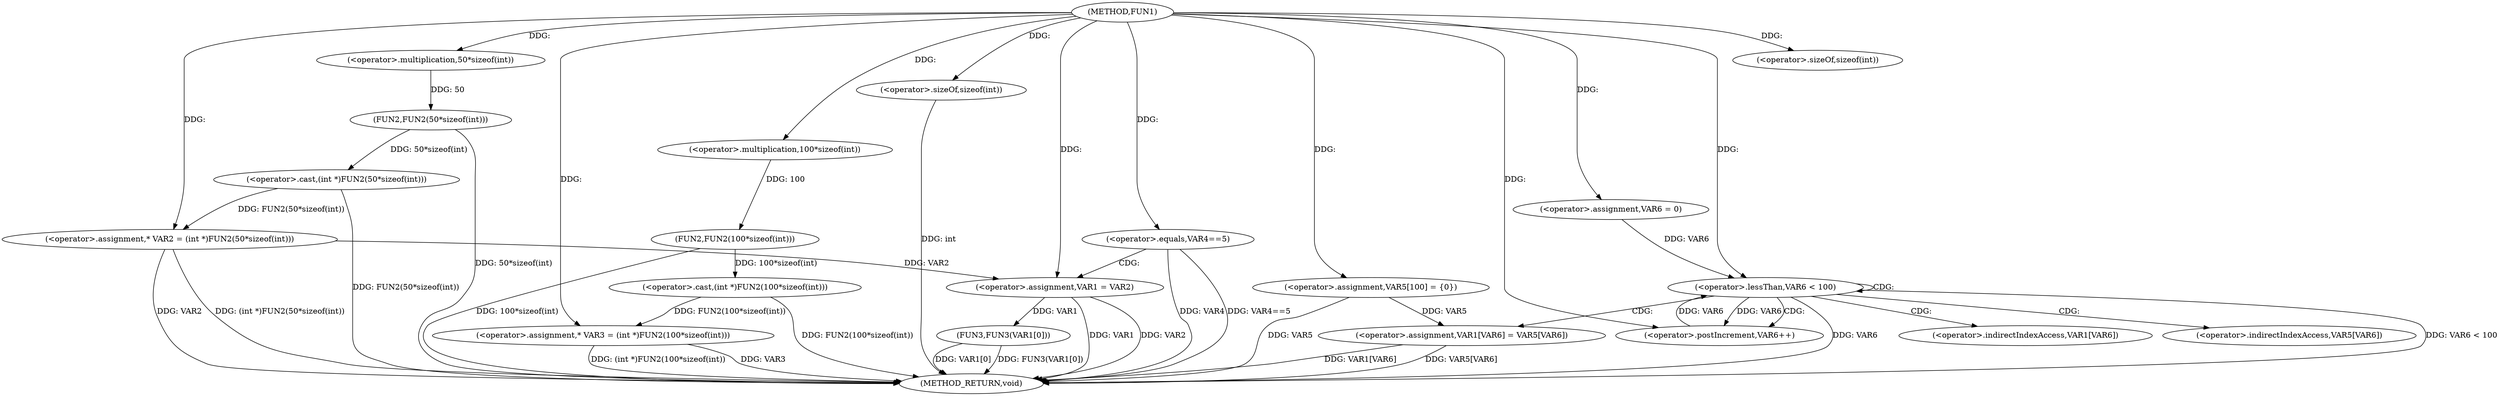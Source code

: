 digraph FUN1 {  
"1000100" [label = "(METHOD,FUN1)" ]
"1000158" [label = "(METHOD_RETURN,void)" ]
"1000104" [label = "(<operator>.assignment,* VAR2 = (int *)FUN2(50*sizeof(int)))" ]
"1000106" [label = "(<operator>.cast,(int *)FUN2(50*sizeof(int)))" ]
"1000108" [label = "(FUN2,FUN2(50*sizeof(int)))" ]
"1000109" [label = "(<operator>.multiplication,50*sizeof(int))" ]
"1000111" [label = "(<operator>.sizeOf,sizeof(int))" ]
"1000114" [label = "(<operator>.assignment,* VAR3 = (int *)FUN2(100*sizeof(int)))" ]
"1000116" [label = "(<operator>.cast,(int *)FUN2(100*sizeof(int)))" ]
"1000118" [label = "(FUN2,FUN2(100*sizeof(int)))" ]
"1000119" [label = "(<operator>.multiplication,100*sizeof(int))" ]
"1000121" [label = "(<operator>.sizeOf,sizeof(int))" ]
"1000124" [label = "(<operator>.equals,VAR4==5)" ]
"1000128" [label = "(<operator>.assignment,VAR1 = VAR2)" ]
"1000133" [label = "(<operator>.assignment,VAR5[100] = {0})" ]
"1000138" [label = "(<operator>.assignment,VAR6 = 0)" ]
"1000141" [label = "(<operator>.lessThan,VAR6 < 100)" ]
"1000144" [label = "(<operator>.postIncrement,VAR6++)" ]
"1000147" [label = "(<operator>.assignment,VAR1[VAR6] = VAR5[VAR6])" ]
"1000154" [label = "(FUN3,FUN3(VAR1[0]))" ]
"1000148" [label = "(<operator>.indirectIndexAccess,VAR1[VAR6])" ]
"1000151" [label = "(<operator>.indirectIndexAccess,VAR5[VAR6])" ]
  "1000128" -> "1000158"  [ label = "DDG: VAR2"] 
  "1000141" -> "1000158"  [ label = "DDG: VAR6"] 
  "1000124" -> "1000158"  [ label = "DDG: VAR4"] 
  "1000106" -> "1000158"  [ label = "DDG: FUN2(50*sizeof(int))"] 
  "1000147" -> "1000158"  [ label = "DDG: VAR5[VAR6]"] 
  "1000104" -> "1000158"  [ label = "DDG: VAR2"] 
  "1000141" -> "1000158"  [ label = "DDG: VAR6 < 100"] 
  "1000147" -> "1000158"  [ label = "DDG: VAR1[VAR6]"] 
  "1000116" -> "1000158"  [ label = "DDG: FUN2(100*sizeof(int))"] 
  "1000154" -> "1000158"  [ label = "DDG: FUN3(VAR1[0])"] 
  "1000121" -> "1000158"  [ label = "DDG: int"] 
  "1000118" -> "1000158"  [ label = "DDG: 100*sizeof(int)"] 
  "1000124" -> "1000158"  [ label = "DDG: VAR4==5"] 
  "1000128" -> "1000158"  [ label = "DDG: VAR1"] 
  "1000154" -> "1000158"  [ label = "DDG: VAR1[0]"] 
  "1000133" -> "1000158"  [ label = "DDG: VAR5"] 
  "1000114" -> "1000158"  [ label = "DDG: VAR3"] 
  "1000114" -> "1000158"  [ label = "DDG: (int *)FUN2(100*sizeof(int))"] 
  "1000104" -> "1000158"  [ label = "DDG: (int *)FUN2(50*sizeof(int))"] 
  "1000108" -> "1000158"  [ label = "DDG: 50*sizeof(int)"] 
  "1000106" -> "1000104"  [ label = "DDG: FUN2(50*sizeof(int))"] 
  "1000100" -> "1000104"  [ label = "DDG: "] 
  "1000108" -> "1000106"  [ label = "DDG: 50*sizeof(int)"] 
  "1000109" -> "1000108"  [ label = "DDG: 50"] 
  "1000100" -> "1000109"  [ label = "DDG: "] 
  "1000100" -> "1000111"  [ label = "DDG: "] 
  "1000116" -> "1000114"  [ label = "DDG: FUN2(100*sizeof(int))"] 
  "1000100" -> "1000114"  [ label = "DDG: "] 
  "1000118" -> "1000116"  [ label = "DDG: 100*sizeof(int)"] 
  "1000119" -> "1000118"  [ label = "DDG: 100"] 
  "1000100" -> "1000119"  [ label = "DDG: "] 
  "1000100" -> "1000121"  [ label = "DDG: "] 
  "1000100" -> "1000124"  [ label = "DDG: "] 
  "1000104" -> "1000128"  [ label = "DDG: VAR2"] 
  "1000100" -> "1000128"  [ label = "DDG: "] 
  "1000100" -> "1000133"  [ label = "DDG: "] 
  "1000100" -> "1000138"  [ label = "DDG: "] 
  "1000138" -> "1000141"  [ label = "DDG: VAR6"] 
  "1000144" -> "1000141"  [ label = "DDG: VAR6"] 
  "1000100" -> "1000141"  [ label = "DDG: "] 
  "1000141" -> "1000144"  [ label = "DDG: VAR6"] 
  "1000100" -> "1000144"  [ label = "DDG: "] 
  "1000133" -> "1000147"  [ label = "DDG: VAR5"] 
  "1000128" -> "1000154"  [ label = "DDG: VAR1"] 
  "1000124" -> "1000128"  [ label = "CDG: "] 
  "1000141" -> "1000141"  [ label = "CDG: "] 
  "1000141" -> "1000147"  [ label = "CDG: "] 
  "1000141" -> "1000151"  [ label = "CDG: "] 
  "1000141" -> "1000148"  [ label = "CDG: "] 
  "1000141" -> "1000144"  [ label = "CDG: "] 
}
